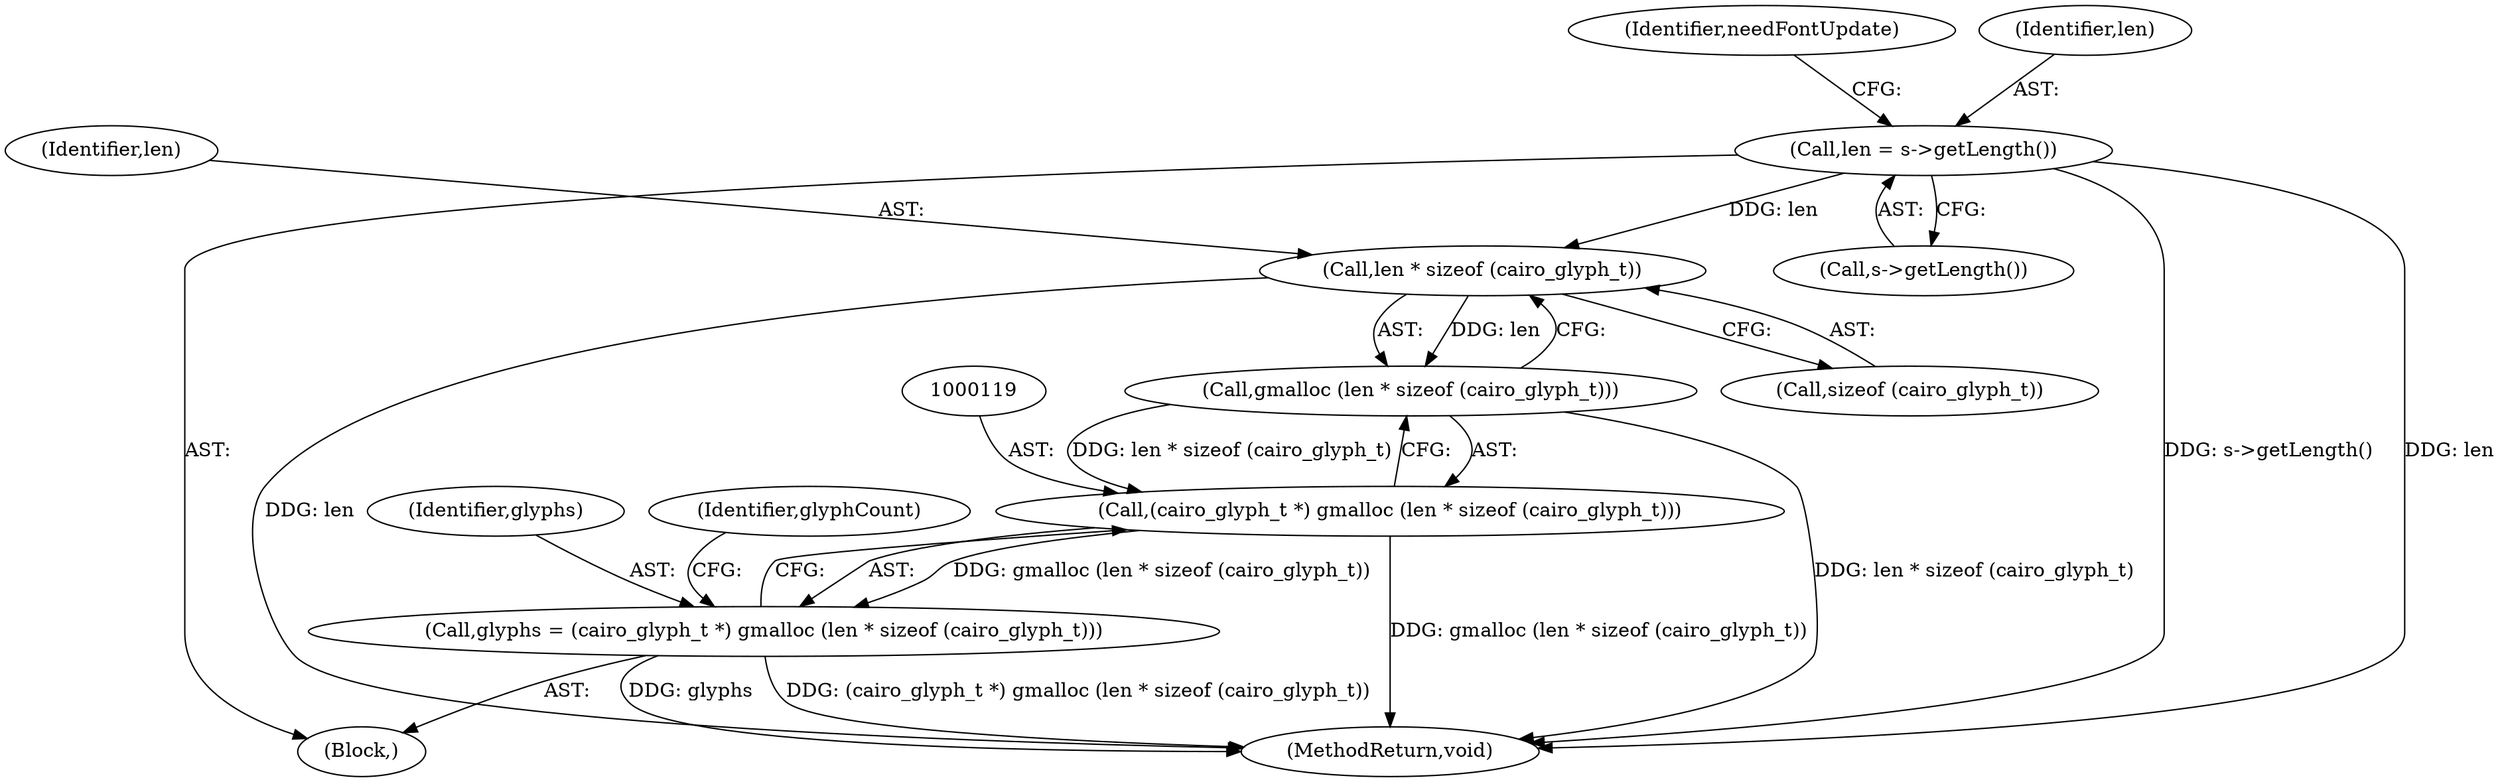 digraph "1_poppler_7b2d314a61fd0e12f47c62996cb49ec0d1ba747a_0@API" {
"1000121" [label="(Call,len * sizeof (cairo_glyph_t))"];
"1000105" [label="(Call,len = s->getLength())"];
"1000120" [label="(Call,gmalloc (len * sizeof (cairo_glyph_t)))"];
"1000118" [label="(Call,(cairo_glyph_t *) gmalloc (len * sizeof (cairo_glyph_t)))"];
"1000116" [label="(Call,glyphs = (cairo_glyph_t *) gmalloc (len * sizeof (cairo_glyph_t)))"];
"1000117" [label="(Identifier,glyphs)"];
"1000107" [label="(Call,s->getLength())"];
"1000109" [label="(Identifier,needFontUpdate)"];
"1000126" [label="(Identifier,glyphCount)"];
"1000128" [label="(MethodReturn,void)"];
"1000105" [label="(Call,len = s->getLength())"];
"1000120" [label="(Call,gmalloc (len * sizeof (cairo_glyph_t)))"];
"1000103" [label="(Block,)"];
"1000122" [label="(Identifier,len)"];
"1000106" [label="(Identifier,len)"];
"1000118" [label="(Call,(cairo_glyph_t *) gmalloc (len * sizeof (cairo_glyph_t)))"];
"1000121" [label="(Call,len * sizeof (cairo_glyph_t))"];
"1000116" [label="(Call,glyphs = (cairo_glyph_t *) gmalloc (len * sizeof (cairo_glyph_t)))"];
"1000123" [label="(Call,sizeof (cairo_glyph_t))"];
"1000121" -> "1000120"  [label="AST: "];
"1000121" -> "1000123"  [label="CFG: "];
"1000122" -> "1000121"  [label="AST: "];
"1000123" -> "1000121"  [label="AST: "];
"1000120" -> "1000121"  [label="CFG: "];
"1000121" -> "1000128"  [label="DDG: len"];
"1000121" -> "1000120"  [label="DDG: len"];
"1000105" -> "1000121"  [label="DDG: len"];
"1000105" -> "1000103"  [label="AST: "];
"1000105" -> "1000107"  [label="CFG: "];
"1000106" -> "1000105"  [label="AST: "];
"1000107" -> "1000105"  [label="AST: "];
"1000109" -> "1000105"  [label="CFG: "];
"1000105" -> "1000128"  [label="DDG: s->getLength()"];
"1000105" -> "1000128"  [label="DDG: len"];
"1000120" -> "1000118"  [label="AST: "];
"1000118" -> "1000120"  [label="CFG: "];
"1000120" -> "1000128"  [label="DDG: len * sizeof (cairo_glyph_t)"];
"1000120" -> "1000118"  [label="DDG: len * sizeof (cairo_glyph_t)"];
"1000118" -> "1000116"  [label="AST: "];
"1000119" -> "1000118"  [label="AST: "];
"1000116" -> "1000118"  [label="CFG: "];
"1000118" -> "1000128"  [label="DDG: gmalloc (len * sizeof (cairo_glyph_t))"];
"1000118" -> "1000116"  [label="DDG: gmalloc (len * sizeof (cairo_glyph_t))"];
"1000116" -> "1000103"  [label="AST: "];
"1000117" -> "1000116"  [label="AST: "];
"1000126" -> "1000116"  [label="CFG: "];
"1000116" -> "1000128"  [label="DDG: glyphs"];
"1000116" -> "1000128"  [label="DDG: (cairo_glyph_t *) gmalloc (len * sizeof (cairo_glyph_t))"];
}
